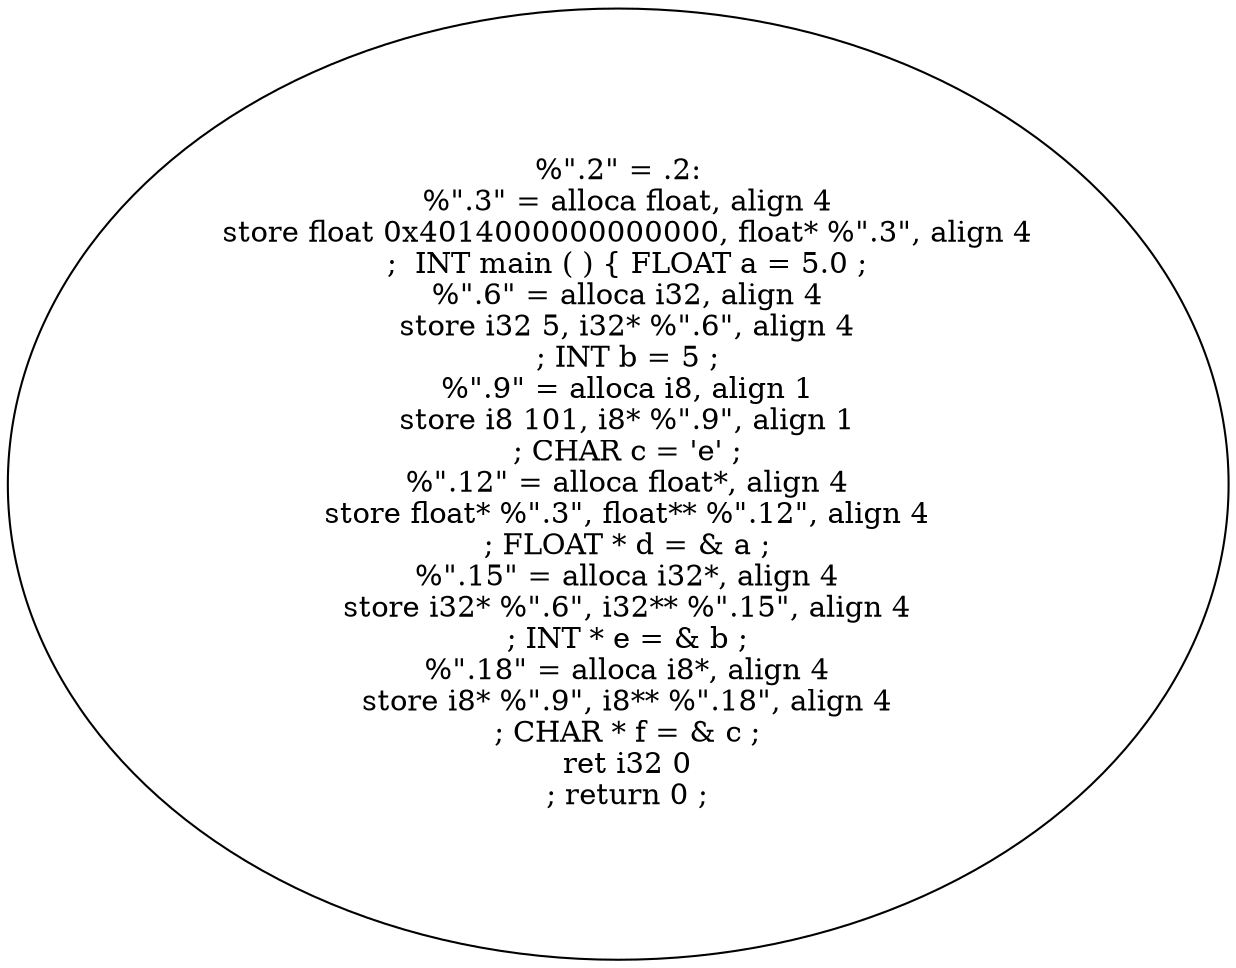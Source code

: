 digraph AST {
  "128810404289248" [label="%\".2\" = .2:
  %\".3\" = alloca float, align 4
  store float 0x4014000000000000, float* %\".3\", align 4
  ;  INT main ( ) { FLOAT a = 5.0 ;
  %\".6\" = alloca i32, align 4
  store i32 5, i32* %\".6\", align 4
  ; INT b = 5 ;
  %\".9\" = alloca i8, align 1
  store i8 101, i8* %\".9\", align 1
  ; CHAR c = 'e' ;
  %\".12\" = alloca float*, align 4
  store float* %\".3\", float** %\".12\", align 4
  ; FLOAT * d = & a ;
  %\".15\" = alloca i32*, align 4
  store i32* %\".6\", i32** %\".15\", align 4
  ; INT * e = & b ;
  %\".18\" = alloca i8*, align 4
  store i8* %\".9\", i8** %\".18\", align 4
  ; CHAR * f = & c ;
  ret i32 0
  ; return 0 ;"];
}
